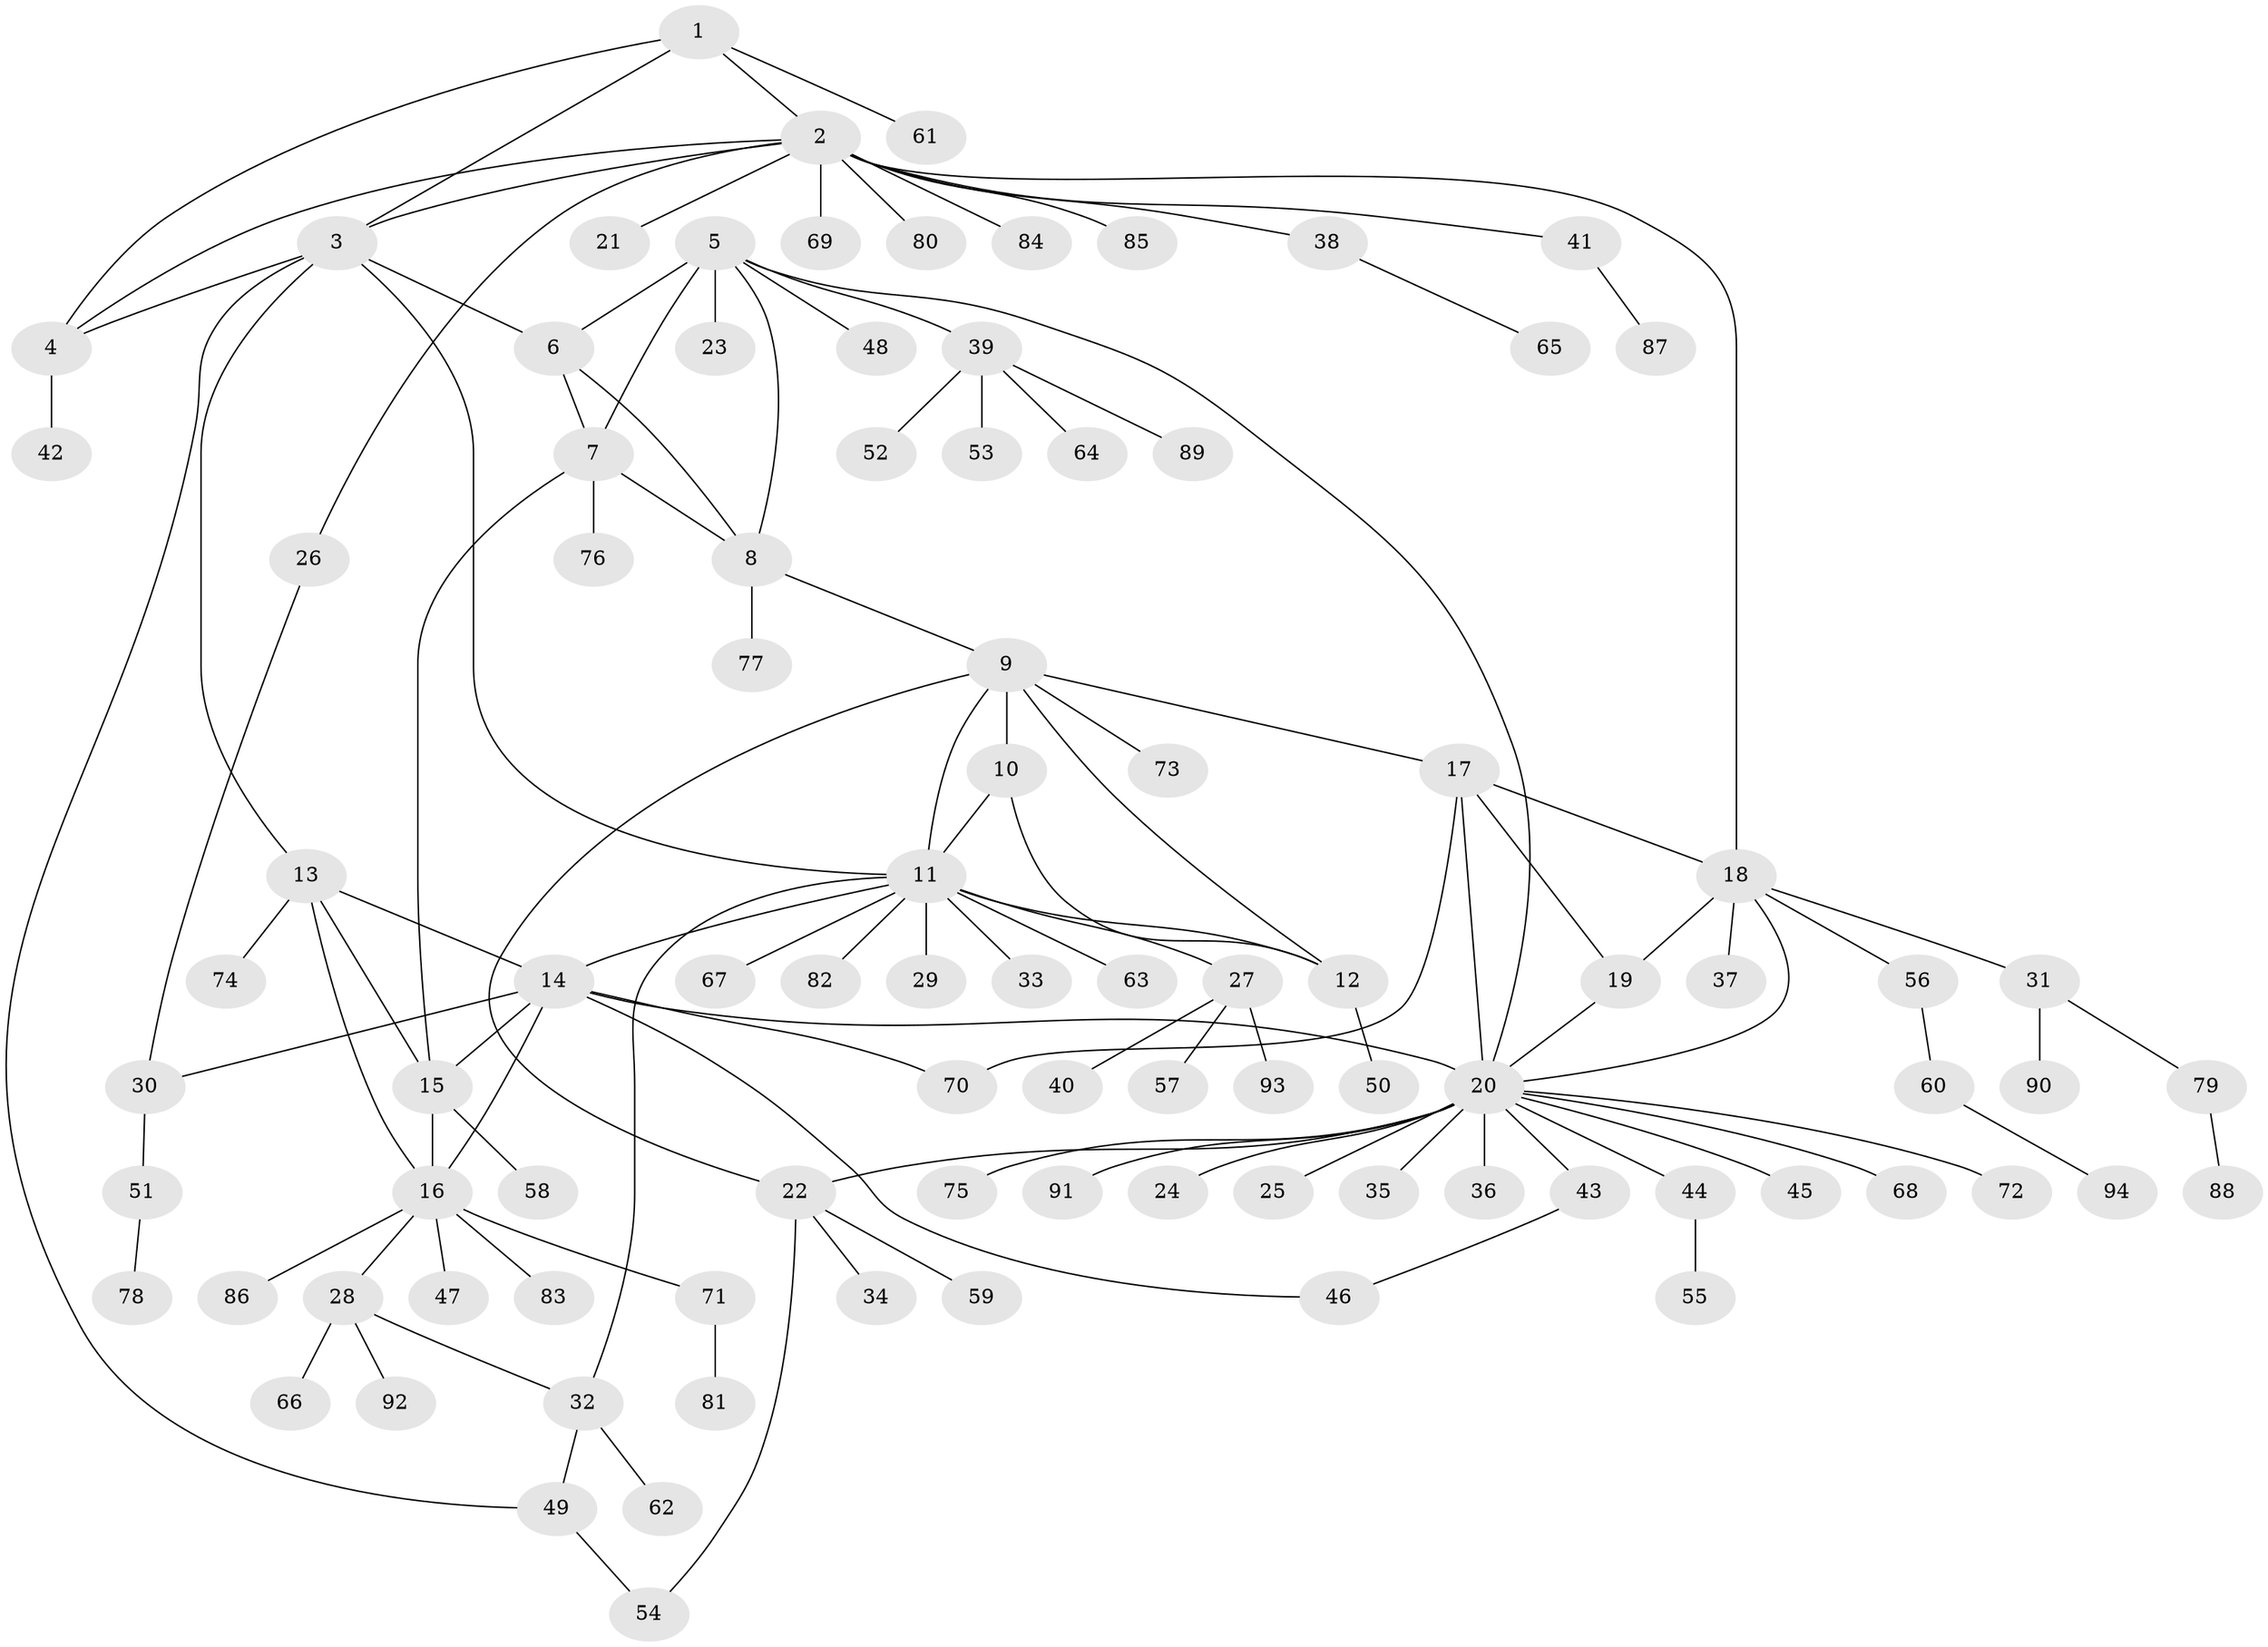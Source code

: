 // Generated by graph-tools (version 1.1) at 2025/54/03/09/25 04:54:35]
// undirected, 94 vertices, 121 edges
graph export_dot {
graph [start="1"]
  node [color=gray90,style=filled];
  1;
  2;
  3;
  4;
  5;
  6;
  7;
  8;
  9;
  10;
  11;
  12;
  13;
  14;
  15;
  16;
  17;
  18;
  19;
  20;
  21;
  22;
  23;
  24;
  25;
  26;
  27;
  28;
  29;
  30;
  31;
  32;
  33;
  34;
  35;
  36;
  37;
  38;
  39;
  40;
  41;
  42;
  43;
  44;
  45;
  46;
  47;
  48;
  49;
  50;
  51;
  52;
  53;
  54;
  55;
  56;
  57;
  58;
  59;
  60;
  61;
  62;
  63;
  64;
  65;
  66;
  67;
  68;
  69;
  70;
  71;
  72;
  73;
  74;
  75;
  76;
  77;
  78;
  79;
  80;
  81;
  82;
  83;
  84;
  85;
  86;
  87;
  88;
  89;
  90;
  91;
  92;
  93;
  94;
  1 -- 2;
  1 -- 3;
  1 -- 4;
  1 -- 61;
  2 -- 3;
  2 -- 4;
  2 -- 18;
  2 -- 21;
  2 -- 26;
  2 -- 38;
  2 -- 41;
  2 -- 69;
  2 -- 80;
  2 -- 84;
  2 -- 85;
  3 -- 4;
  3 -- 6;
  3 -- 11;
  3 -- 13;
  3 -- 49;
  4 -- 42;
  5 -- 6;
  5 -- 7;
  5 -- 8;
  5 -- 20;
  5 -- 23;
  5 -- 39;
  5 -- 48;
  6 -- 7;
  6 -- 8;
  7 -- 8;
  7 -- 15;
  7 -- 76;
  8 -- 9;
  8 -- 77;
  9 -- 10;
  9 -- 11;
  9 -- 12;
  9 -- 17;
  9 -- 22;
  9 -- 73;
  10 -- 11;
  10 -- 12;
  11 -- 12;
  11 -- 14;
  11 -- 27;
  11 -- 29;
  11 -- 32;
  11 -- 33;
  11 -- 63;
  11 -- 67;
  11 -- 82;
  12 -- 50;
  13 -- 14;
  13 -- 15;
  13 -- 16;
  13 -- 74;
  14 -- 15;
  14 -- 16;
  14 -- 20;
  14 -- 30;
  14 -- 46;
  14 -- 70;
  15 -- 16;
  15 -- 58;
  16 -- 28;
  16 -- 47;
  16 -- 71;
  16 -- 83;
  16 -- 86;
  17 -- 18;
  17 -- 19;
  17 -- 20;
  17 -- 70;
  18 -- 19;
  18 -- 20;
  18 -- 31;
  18 -- 37;
  18 -- 56;
  19 -- 20;
  20 -- 22;
  20 -- 24;
  20 -- 25;
  20 -- 35;
  20 -- 36;
  20 -- 43;
  20 -- 44;
  20 -- 45;
  20 -- 68;
  20 -- 72;
  20 -- 75;
  20 -- 91;
  22 -- 34;
  22 -- 54;
  22 -- 59;
  26 -- 30;
  27 -- 40;
  27 -- 57;
  27 -- 93;
  28 -- 32;
  28 -- 66;
  28 -- 92;
  30 -- 51;
  31 -- 79;
  31 -- 90;
  32 -- 49;
  32 -- 62;
  38 -- 65;
  39 -- 52;
  39 -- 53;
  39 -- 64;
  39 -- 89;
  41 -- 87;
  43 -- 46;
  44 -- 55;
  49 -- 54;
  51 -- 78;
  56 -- 60;
  60 -- 94;
  71 -- 81;
  79 -- 88;
}
